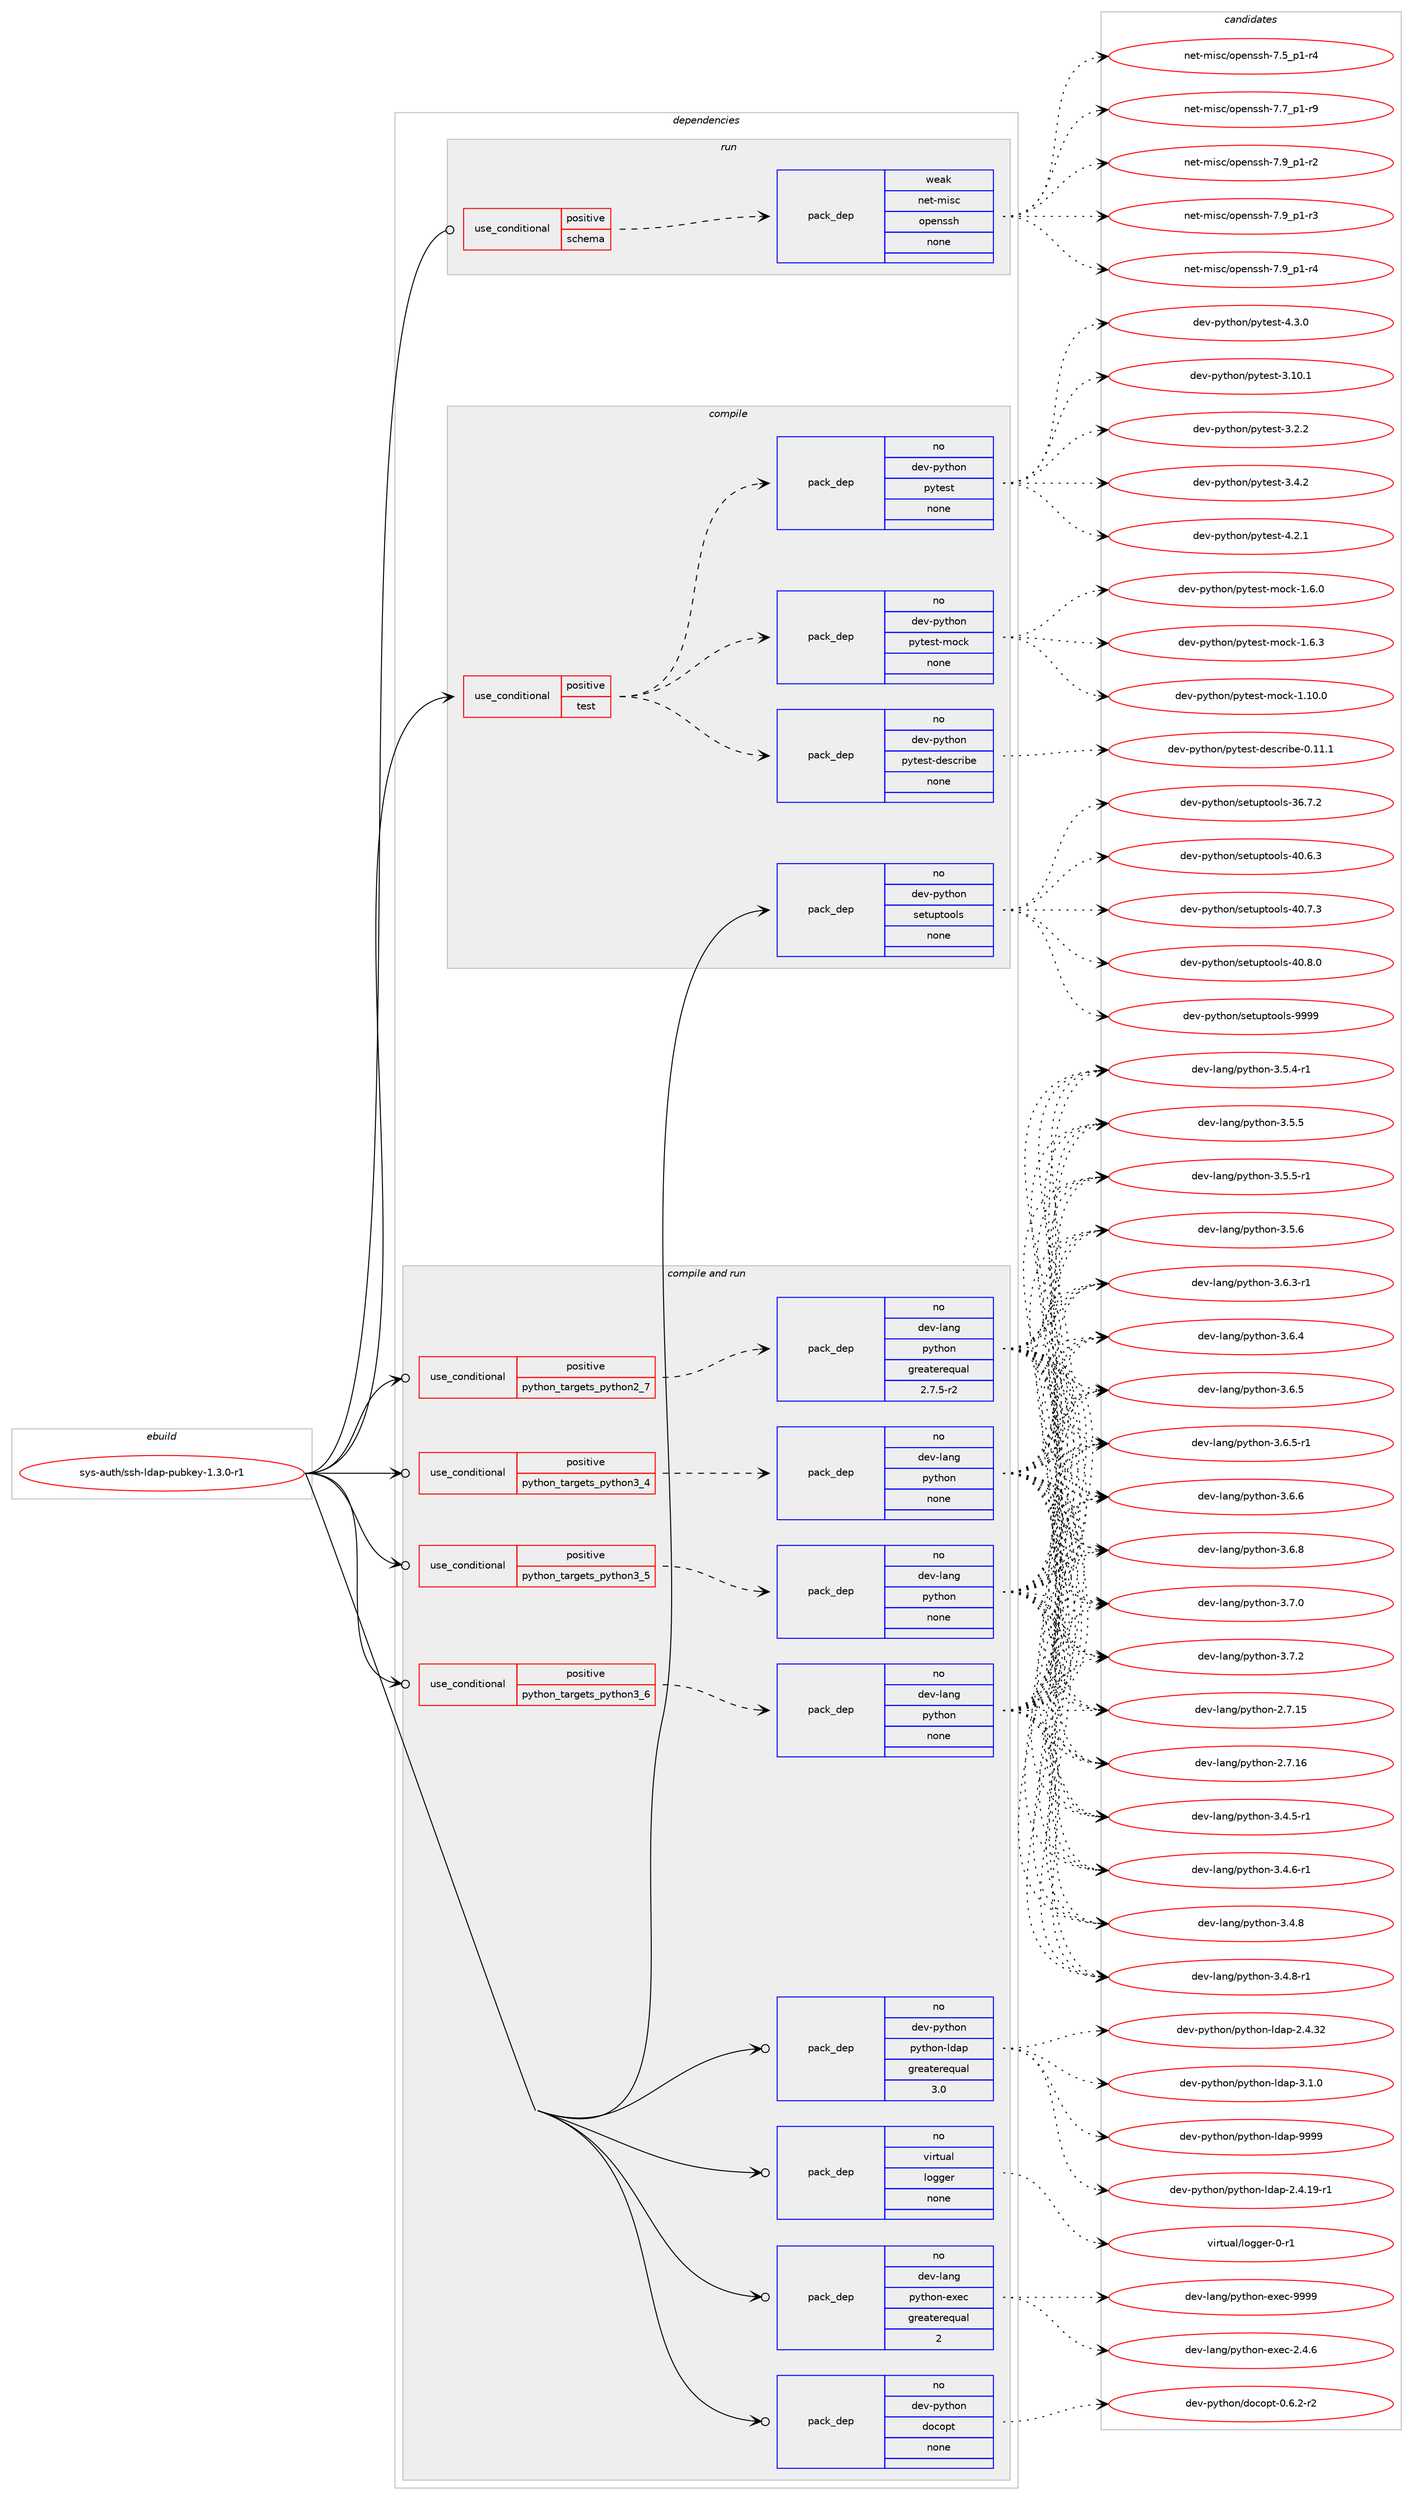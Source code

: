 digraph prolog {

# *************
# Graph options
# *************

newrank=true;
concentrate=true;
compound=true;
graph [rankdir=LR,fontname=Helvetica,fontsize=10,ranksep=1.5];#, ranksep=2.5, nodesep=0.2];
edge  [arrowhead=vee];
node  [fontname=Helvetica,fontsize=10];

# **********
# The ebuild
# **********

subgraph cluster_leftcol {
color=gray;
rank=same;
label=<<i>ebuild</i>>;
id [label="sys-auth/ssh-ldap-pubkey-1.3.0-r1", color=red, width=4, href="../sys-auth/ssh-ldap-pubkey-1.3.0-r1.svg"];
}

# ****************
# The dependencies
# ****************

subgraph cluster_midcol {
color=gray;
label=<<i>dependencies</i>>;
subgraph cluster_compile {
fillcolor="#eeeeee";
style=filled;
label=<<i>compile</i>>;
subgraph cond457834 {
dependency1717809 [label=<<TABLE BORDER="0" CELLBORDER="1" CELLSPACING="0" CELLPADDING="4"><TR><TD ROWSPAN="3" CELLPADDING="10">use_conditional</TD></TR><TR><TD>positive</TD></TR><TR><TD>test</TD></TR></TABLE>>, shape=none, color=red];
subgraph pack1231845 {
dependency1717810 [label=<<TABLE BORDER="0" CELLBORDER="1" CELLSPACING="0" CELLPADDING="4" WIDTH="220"><TR><TD ROWSPAN="6" CELLPADDING="30">pack_dep</TD></TR><TR><TD WIDTH="110">no</TD></TR><TR><TD>dev-python</TD></TR><TR><TD>pytest</TD></TR><TR><TD>none</TD></TR><TR><TD></TD></TR></TABLE>>, shape=none, color=blue];
}
dependency1717809:e -> dependency1717810:w [weight=20,style="dashed",arrowhead="vee"];
subgraph pack1231846 {
dependency1717811 [label=<<TABLE BORDER="0" CELLBORDER="1" CELLSPACING="0" CELLPADDING="4" WIDTH="220"><TR><TD ROWSPAN="6" CELLPADDING="30">pack_dep</TD></TR><TR><TD WIDTH="110">no</TD></TR><TR><TD>dev-python</TD></TR><TR><TD>pytest-describe</TD></TR><TR><TD>none</TD></TR><TR><TD></TD></TR></TABLE>>, shape=none, color=blue];
}
dependency1717809:e -> dependency1717811:w [weight=20,style="dashed",arrowhead="vee"];
subgraph pack1231847 {
dependency1717812 [label=<<TABLE BORDER="0" CELLBORDER="1" CELLSPACING="0" CELLPADDING="4" WIDTH="220"><TR><TD ROWSPAN="6" CELLPADDING="30">pack_dep</TD></TR><TR><TD WIDTH="110">no</TD></TR><TR><TD>dev-python</TD></TR><TR><TD>pytest-mock</TD></TR><TR><TD>none</TD></TR><TR><TD></TD></TR></TABLE>>, shape=none, color=blue];
}
dependency1717809:e -> dependency1717812:w [weight=20,style="dashed",arrowhead="vee"];
}
id:e -> dependency1717809:w [weight=20,style="solid",arrowhead="vee"];
subgraph pack1231848 {
dependency1717813 [label=<<TABLE BORDER="0" CELLBORDER="1" CELLSPACING="0" CELLPADDING="4" WIDTH="220"><TR><TD ROWSPAN="6" CELLPADDING="30">pack_dep</TD></TR><TR><TD WIDTH="110">no</TD></TR><TR><TD>dev-python</TD></TR><TR><TD>setuptools</TD></TR><TR><TD>none</TD></TR><TR><TD></TD></TR></TABLE>>, shape=none, color=blue];
}
id:e -> dependency1717813:w [weight=20,style="solid",arrowhead="vee"];
}
subgraph cluster_compileandrun {
fillcolor="#eeeeee";
style=filled;
label=<<i>compile and run</i>>;
subgraph cond457835 {
dependency1717814 [label=<<TABLE BORDER="0" CELLBORDER="1" CELLSPACING="0" CELLPADDING="4"><TR><TD ROWSPAN="3" CELLPADDING="10">use_conditional</TD></TR><TR><TD>positive</TD></TR><TR><TD>python_targets_python2_7</TD></TR></TABLE>>, shape=none, color=red];
subgraph pack1231849 {
dependency1717815 [label=<<TABLE BORDER="0" CELLBORDER="1" CELLSPACING="0" CELLPADDING="4" WIDTH="220"><TR><TD ROWSPAN="6" CELLPADDING="30">pack_dep</TD></TR><TR><TD WIDTH="110">no</TD></TR><TR><TD>dev-lang</TD></TR><TR><TD>python</TD></TR><TR><TD>greaterequal</TD></TR><TR><TD>2.7.5-r2</TD></TR></TABLE>>, shape=none, color=blue];
}
dependency1717814:e -> dependency1717815:w [weight=20,style="dashed",arrowhead="vee"];
}
id:e -> dependency1717814:w [weight=20,style="solid",arrowhead="odotvee"];
subgraph cond457836 {
dependency1717816 [label=<<TABLE BORDER="0" CELLBORDER="1" CELLSPACING="0" CELLPADDING="4"><TR><TD ROWSPAN="3" CELLPADDING="10">use_conditional</TD></TR><TR><TD>positive</TD></TR><TR><TD>python_targets_python3_4</TD></TR></TABLE>>, shape=none, color=red];
subgraph pack1231850 {
dependency1717817 [label=<<TABLE BORDER="0" CELLBORDER="1" CELLSPACING="0" CELLPADDING="4" WIDTH="220"><TR><TD ROWSPAN="6" CELLPADDING="30">pack_dep</TD></TR><TR><TD WIDTH="110">no</TD></TR><TR><TD>dev-lang</TD></TR><TR><TD>python</TD></TR><TR><TD>none</TD></TR><TR><TD></TD></TR></TABLE>>, shape=none, color=blue];
}
dependency1717816:e -> dependency1717817:w [weight=20,style="dashed",arrowhead="vee"];
}
id:e -> dependency1717816:w [weight=20,style="solid",arrowhead="odotvee"];
subgraph cond457837 {
dependency1717818 [label=<<TABLE BORDER="0" CELLBORDER="1" CELLSPACING="0" CELLPADDING="4"><TR><TD ROWSPAN="3" CELLPADDING="10">use_conditional</TD></TR><TR><TD>positive</TD></TR><TR><TD>python_targets_python3_5</TD></TR></TABLE>>, shape=none, color=red];
subgraph pack1231851 {
dependency1717819 [label=<<TABLE BORDER="0" CELLBORDER="1" CELLSPACING="0" CELLPADDING="4" WIDTH="220"><TR><TD ROWSPAN="6" CELLPADDING="30">pack_dep</TD></TR><TR><TD WIDTH="110">no</TD></TR><TR><TD>dev-lang</TD></TR><TR><TD>python</TD></TR><TR><TD>none</TD></TR><TR><TD></TD></TR></TABLE>>, shape=none, color=blue];
}
dependency1717818:e -> dependency1717819:w [weight=20,style="dashed",arrowhead="vee"];
}
id:e -> dependency1717818:w [weight=20,style="solid",arrowhead="odotvee"];
subgraph cond457838 {
dependency1717820 [label=<<TABLE BORDER="0" CELLBORDER="1" CELLSPACING="0" CELLPADDING="4"><TR><TD ROWSPAN="3" CELLPADDING="10">use_conditional</TD></TR><TR><TD>positive</TD></TR><TR><TD>python_targets_python3_6</TD></TR></TABLE>>, shape=none, color=red];
subgraph pack1231852 {
dependency1717821 [label=<<TABLE BORDER="0" CELLBORDER="1" CELLSPACING="0" CELLPADDING="4" WIDTH="220"><TR><TD ROWSPAN="6" CELLPADDING="30">pack_dep</TD></TR><TR><TD WIDTH="110">no</TD></TR><TR><TD>dev-lang</TD></TR><TR><TD>python</TD></TR><TR><TD>none</TD></TR><TR><TD></TD></TR></TABLE>>, shape=none, color=blue];
}
dependency1717820:e -> dependency1717821:w [weight=20,style="dashed",arrowhead="vee"];
}
id:e -> dependency1717820:w [weight=20,style="solid",arrowhead="odotvee"];
subgraph pack1231853 {
dependency1717822 [label=<<TABLE BORDER="0" CELLBORDER="1" CELLSPACING="0" CELLPADDING="4" WIDTH="220"><TR><TD ROWSPAN="6" CELLPADDING="30">pack_dep</TD></TR><TR><TD WIDTH="110">no</TD></TR><TR><TD>dev-lang</TD></TR><TR><TD>python-exec</TD></TR><TR><TD>greaterequal</TD></TR><TR><TD>2</TD></TR></TABLE>>, shape=none, color=blue];
}
id:e -> dependency1717822:w [weight=20,style="solid",arrowhead="odotvee"];
subgraph pack1231854 {
dependency1717823 [label=<<TABLE BORDER="0" CELLBORDER="1" CELLSPACING="0" CELLPADDING="4" WIDTH="220"><TR><TD ROWSPAN="6" CELLPADDING="30">pack_dep</TD></TR><TR><TD WIDTH="110">no</TD></TR><TR><TD>dev-python</TD></TR><TR><TD>docopt</TD></TR><TR><TD>none</TD></TR><TR><TD></TD></TR></TABLE>>, shape=none, color=blue];
}
id:e -> dependency1717823:w [weight=20,style="solid",arrowhead="odotvee"];
subgraph pack1231855 {
dependency1717824 [label=<<TABLE BORDER="0" CELLBORDER="1" CELLSPACING="0" CELLPADDING="4" WIDTH="220"><TR><TD ROWSPAN="6" CELLPADDING="30">pack_dep</TD></TR><TR><TD WIDTH="110">no</TD></TR><TR><TD>dev-python</TD></TR><TR><TD>python-ldap</TD></TR><TR><TD>greaterequal</TD></TR><TR><TD>3.0</TD></TR></TABLE>>, shape=none, color=blue];
}
id:e -> dependency1717824:w [weight=20,style="solid",arrowhead="odotvee"];
subgraph pack1231856 {
dependency1717825 [label=<<TABLE BORDER="0" CELLBORDER="1" CELLSPACING="0" CELLPADDING="4" WIDTH="220"><TR><TD ROWSPAN="6" CELLPADDING="30">pack_dep</TD></TR><TR><TD WIDTH="110">no</TD></TR><TR><TD>virtual</TD></TR><TR><TD>logger</TD></TR><TR><TD>none</TD></TR><TR><TD></TD></TR></TABLE>>, shape=none, color=blue];
}
id:e -> dependency1717825:w [weight=20,style="solid",arrowhead="odotvee"];
}
subgraph cluster_run {
fillcolor="#eeeeee";
style=filled;
label=<<i>run</i>>;
subgraph cond457839 {
dependency1717826 [label=<<TABLE BORDER="0" CELLBORDER="1" CELLSPACING="0" CELLPADDING="4"><TR><TD ROWSPAN="3" CELLPADDING="10">use_conditional</TD></TR><TR><TD>positive</TD></TR><TR><TD>schema</TD></TR></TABLE>>, shape=none, color=red];
subgraph pack1231857 {
dependency1717827 [label=<<TABLE BORDER="0" CELLBORDER="1" CELLSPACING="0" CELLPADDING="4" WIDTH="220"><TR><TD ROWSPAN="6" CELLPADDING="30">pack_dep</TD></TR><TR><TD WIDTH="110">weak</TD></TR><TR><TD>net-misc</TD></TR><TR><TD>openssh</TD></TR><TR><TD>none</TD></TR><TR><TD></TD></TR></TABLE>>, shape=none, color=blue];
}
dependency1717826:e -> dependency1717827:w [weight=20,style="dashed",arrowhead="vee"];
}
id:e -> dependency1717826:w [weight=20,style="solid",arrowhead="odot"];
}
}

# **************
# The candidates
# **************

subgraph cluster_choices {
rank=same;
color=gray;
label=<<i>candidates</i>>;

subgraph choice1231845 {
color=black;
nodesep=1;
choice100101118451121211161041111104711212111610111511645514649484649 [label="dev-python/pytest-3.10.1", color=red, width=4,href="../dev-python/pytest-3.10.1.svg"];
choice1001011184511212111610411111047112121116101115116455146504650 [label="dev-python/pytest-3.2.2", color=red, width=4,href="../dev-python/pytest-3.2.2.svg"];
choice1001011184511212111610411111047112121116101115116455146524650 [label="dev-python/pytest-3.4.2", color=red, width=4,href="../dev-python/pytest-3.4.2.svg"];
choice1001011184511212111610411111047112121116101115116455246504649 [label="dev-python/pytest-4.2.1", color=red, width=4,href="../dev-python/pytest-4.2.1.svg"];
choice1001011184511212111610411111047112121116101115116455246514648 [label="dev-python/pytest-4.3.0", color=red, width=4,href="../dev-python/pytest-4.3.0.svg"];
dependency1717810:e -> choice100101118451121211161041111104711212111610111511645514649484649:w [style=dotted,weight="100"];
dependency1717810:e -> choice1001011184511212111610411111047112121116101115116455146504650:w [style=dotted,weight="100"];
dependency1717810:e -> choice1001011184511212111610411111047112121116101115116455146524650:w [style=dotted,weight="100"];
dependency1717810:e -> choice1001011184511212111610411111047112121116101115116455246504649:w [style=dotted,weight="100"];
dependency1717810:e -> choice1001011184511212111610411111047112121116101115116455246514648:w [style=dotted,weight="100"];
}
subgraph choice1231846 {
color=black;
nodesep=1;
choice100101118451121211161041111104711212111610111511645100101115991141059810145484649494649 [label="dev-python/pytest-describe-0.11.1", color=red, width=4,href="../dev-python/pytest-describe-0.11.1.svg"];
dependency1717811:e -> choice100101118451121211161041111104711212111610111511645100101115991141059810145484649494649:w [style=dotted,weight="100"];
}
subgraph choice1231847 {
color=black;
nodesep=1;
choice1001011184511212111610411111047112121116101115116451091119910745494649484648 [label="dev-python/pytest-mock-1.10.0", color=red, width=4,href="../dev-python/pytest-mock-1.10.0.svg"];
choice10010111845112121116104111110471121211161011151164510911199107454946544648 [label="dev-python/pytest-mock-1.6.0", color=red, width=4,href="../dev-python/pytest-mock-1.6.0.svg"];
choice10010111845112121116104111110471121211161011151164510911199107454946544651 [label="dev-python/pytest-mock-1.6.3", color=red, width=4,href="../dev-python/pytest-mock-1.6.3.svg"];
dependency1717812:e -> choice1001011184511212111610411111047112121116101115116451091119910745494649484648:w [style=dotted,weight="100"];
dependency1717812:e -> choice10010111845112121116104111110471121211161011151164510911199107454946544648:w [style=dotted,weight="100"];
dependency1717812:e -> choice10010111845112121116104111110471121211161011151164510911199107454946544651:w [style=dotted,weight="100"];
}
subgraph choice1231848 {
color=black;
nodesep=1;
choice100101118451121211161041111104711510111611711211611111110811545515446554650 [label="dev-python/setuptools-36.7.2", color=red, width=4,href="../dev-python/setuptools-36.7.2.svg"];
choice100101118451121211161041111104711510111611711211611111110811545524846544651 [label="dev-python/setuptools-40.6.3", color=red, width=4,href="../dev-python/setuptools-40.6.3.svg"];
choice100101118451121211161041111104711510111611711211611111110811545524846554651 [label="dev-python/setuptools-40.7.3", color=red, width=4,href="../dev-python/setuptools-40.7.3.svg"];
choice100101118451121211161041111104711510111611711211611111110811545524846564648 [label="dev-python/setuptools-40.8.0", color=red, width=4,href="../dev-python/setuptools-40.8.0.svg"];
choice10010111845112121116104111110471151011161171121161111111081154557575757 [label="dev-python/setuptools-9999", color=red, width=4,href="../dev-python/setuptools-9999.svg"];
dependency1717813:e -> choice100101118451121211161041111104711510111611711211611111110811545515446554650:w [style=dotted,weight="100"];
dependency1717813:e -> choice100101118451121211161041111104711510111611711211611111110811545524846544651:w [style=dotted,weight="100"];
dependency1717813:e -> choice100101118451121211161041111104711510111611711211611111110811545524846554651:w [style=dotted,weight="100"];
dependency1717813:e -> choice100101118451121211161041111104711510111611711211611111110811545524846564648:w [style=dotted,weight="100"];
dependency1717813:e -> choice10010111845112121116104111110471151011161171121161111111081154557575757:w [style=dotted,weight="100"];
}
subgraph choice1231849 {
color=black;
nodesep=1;
choice10010111845108971101034711212111610411111045504655464953 [label="dev-lang/python-2.7.15", color=red, width=4,href="../dev-lang/python-2.7.15.svg"];
choice10010111845108971101034711212111610411111045504655464954 [label="dev-lang/python-2.7.16", color=red, width=4,href="../dev-lang/python-2.7.16.svg"];
choice1001011184510897110103471121211161041111104551465246534511449 [label="dev-lang/python-3.4.5-r1", color=red, width=4,href="../dev-lang/python-3.4.5-r1.svg"];
choice1001011184510897110103471121211161041111104551465246544511449 [label="dev-lang/python-3.4.6-r1", color=red, width=4,href="../dev-lang/python-3.4.6-r1.svg"];
choice100101118451089711010347112121116104111110455146524656 [label="dev-lang/python-3.4.8", color=red, width=4,href="../dev-lang/python-3.4.8.svg"];
choice1001011184510897110103471121211161041111104551465246564511449 [label="dev-lang/python-3.4.8-r1", color=red, width=4,href="../dev-lang/python-3.4.8-r1.svg"];
choice1001011184510897110103471121211161041111104551465346524511449 [label="dev-lang/python-3.5.4-r1", color=red, width=4,href="../dev-lang/python-3.5.4-r1.svg"];
choice100101118451089711010347112121116104111110455146534653 [label="dev-lang/python-3.5.5", color=red, width=4,href="../dev-lang/python-3.5.5.svg"];
choice1001011184510897110103471121211161041111104551465346534511449 [label="dev-lang/python-3.5.5-r1", color=red, width=4,href="../dev-lang/python-3.5.5-r1.svg"];
choice100101118451089711010347112121116104111110455146534654 [label="dev-lang/python-3.5.6", color=red, width=4,href="../dev-lang/python-3.5.6.svg"];
choice1001011184510897110103471121211161041111104551465446514511449 [label="dev-lang/python-3.6.3-r1", color=red, width=4,href="../dev-lang/python-3.6.3-r1.svg"];
choice100101118451089711010347112121116104111110455146544652 [label="dev-lang/python-3.6.4", color=red, width=4,href="../dev-lang/python-3.6.4.svg"];
choice100101118451089711010347112121116104111110455146544653 [label="dev-lang/python-3.6.5", color=red, width=4,href="../dev-lang/python-3.6.5.svg"];
choice1001011184510897110103471121211161041111104551465446534511449 [label="dev-lang/python-3.6.5-r1", color=red, width=4,href="../dev-lang/python-3.6.5-r1.svg"];
choice100101118451089711010347112121116104111110455146544654 [label="dev-lang/python-3.6.6", color=red, width=4,href="../dev-lang/python-3.6.6.svg"];
choice100101118451089711010347112121116104111110455146544656 [label="dev-lang/python-3.6.8", color=red, width=4,href="../dev-lang/python-3.6.8.svg"];
choice100101118451089711010347112121116104111110455146554648 [label="dev-lang/python-3.7.0", color=red, width=4,href="../dev-lang/python-3.7.0.svg"];
choice100101118451089711010347112121116104111110455146554650 [label="dev-lang/python-3.7.2", color=red, width=4,href="../dev-lang/python-3.7.2.svg"];
dependency1717815:e -> choice10010111845108971101034711212111610411111045504655464953:w [style=dotted,weight="100"];
dependency1717815:e -> choice10010111845108971101034711212111610411111045504655464954:w [style=dotted,weight="100"];
dependency1717815:e -> choice1001011184510897110103471121211161041111104551465246534511449:w [style=dotted,weight="100"];
dependency1717815:e -> choice1001011184510897110103471121211161041111104551465246544511449:w [style=dotted,weight="100"];
dependency1717815:e -> choice100101118451089711010347112121116104111110455146524656:w [style=dotted,weight="100"];
dependency1717815:e -> choice1001011184510897110103471121211161041111104551465246564511449:w [style=dotted,weight="100"];
dependency1717815:e -> choice1001011184510897110103471121211161041111104551465346524511449:w [style=dotted,weight="100"];
dependency1717815:e -> choice100101118451089711010347112121116104111110455146534653:w [style=dotted,weight="100"];
dependency1717815:e -> choice1001011184510897110103471121211161041111104551465346534511449:w [style=dotted,weight="100"];
dependency1717815:e -> choice100101118451089711010347112121116104111110455146534654:w [style=dotted,weight="100"];
dependency1717815:e -> choice1001011184510897110103471121211161041111104551465446514511449:w [style=dotted,weight="100"];
dependency1717815:e -> choice100101118451089711010347112121116104111110455146544652:w [style=dotted,weight="100"];
dependency1717815:e -> choice100101118451089711010347112121116104111110455146544653:w [style=dotted,weight="100"];
dependency1717815:e -> choice1001011184510897110103471121211161041111104551465446534511449:w [style=dotted,weight="100"];
dependency1717815:e -> choice100101118451089711010347112121116104111110455146544654:w [style=dotted,weight="100"];
dependency1717815:e -> choice100101118451089711010347112121116104111110455146544656:w [style=dotted,weight="100"];
dependency1717815:e -> choice100101118451089711010347112121116104111110455146554648:w [style=dotted,weight="100"];
dependency1717815:e -> choice100101118451089711010347112121116104111110455146554650:w [style=dotted,weight="100"];
}
subgraph choice1231850 {
color=black;
nodesep=1;
choice10010111845108971101034711212111610411111045504655464953 [label="dev-lang/python-2.7.15", color=red, width=4,href="../dev-lang/python-2.7.15.svg"];
choice10010111845108971101034711212111610411111045504655464954 [label="dev-lang/python-2.7.16", color=red, width=4,href="../dev-lang/python-2.7.16.svg"];
choice1001011184510897110103471121211161041111104551465246534511449 [label="dev-lang/python-3.4.5-r1", color=red, width=4,href="../dev-lang/python-3.4.5-r1.svg"];
choice1001011184510897110103471121211161041111104551465246544511449 [label="dev-lang/python-3.4.6-r1", color=red, width=4,href="../dev-lang/python-3.4.6-r1.svg"];
choice100101118451089711010347112121116104111110455146524656 [label="dev-lang/python-3.4.8", color=red, width=4,href="../dev-lang/python-3.4.8.svg"];
choice1001011184510897110103471121211161041111104551465246564511449 [label="dev-lang/python-3.4.8-r1", color=red, width=4,href="../dev-lang/python-3.4.8-r1.svg"];
choice1001011184510897110103471121211161041111104551465346524511449 [label="dev-lang/python-3.5.4-r1", color=red, width=4,href="../dev-lang/python-3.5.4-r1.svg"];
choice100101118451089711010347112121116104111110455146534653 [label="dev-lang/python-3.5.5", color=red, width=4,href="../dev-lang/python-3.5.5.svg"];
choice1001011184510897110103471121211161041111104551465346534511449 [label="dev-lang/python-3.5.5-r1", color=red, width=4,href="../dev-lang/python-3.5.5-r1.svg"];
choice100101118451089711010347112121116104111110455146534654 [label="dev-lang/python-3.5.6", color=red, width=4,href="../dev-lang/python-3.5.6.svg"];
choice1001011184510897110103471121211161041111104551465446514511449 [label="dev-lang/python-3.6.3-r1", color=red, width=4,href="../dev-lang/python-3.6.3-r1.svg"];
choice100101118451089711010347112121116104111110455146544652 [label="dev-lang/python-3.6.4", color=red, width=4,href="../dev-lang/python-3.6.4.svg"];
choice100101118451089711010347112121116104111110455146544653 [label="dev-lang/python-3.6.5", color=red, width=4,href="../dev-lang/python-3.6.5.svg"];
choice1001011184510897110103471121211161041111104551465446534511449 [label="dev-lang/python-3.6.5-r1", color=red, width=4,href="../dev-lang/python-3.6.5-r1.svg"];
choice100101118451089711010347112121116104111110455146544654 [label="dev-lang/python-3.6.6", color=red, width=4,href="../dev-lang/python-3.6.6.svg"];
choice100101118451089711010347112121116104111110455146544656 [label="dev-lang/python-3.6.8", color=red, width=4,href="../dev-lang/python-3.6.8.svg"];
choice100101118451089711010347112121116104111110455146554648 [label="dev-lang/python-3.7.0", color=red, width=4,href="../dev-lang/python-3.7.0.svg"];
choice100101118451089711010347112121116104111110455146554650 [label="dev-lang/python-3.7.2", color=red, width=4,href="../dev-lang/python-3.7.2.svg"];
dependency1717817:e -> choice10010111845108971101034711212111610411111045504655464953:w [style=dotted,weight="100"];
dependency1717817:e -> choice10010111845108971101034711212111610411111045504655464954:w [style=dotted,weight="100"];
dependency1717817:e -> choice1001011184510897110103471121211161041111104551465246534511449:w [style=dotted,weight="100"];
dependency1717817:e -> choice1001011184510897110103471121211161041111104551465246544511449:w [style=dotted,weight="100"];
dependency1717817:e -> choice100101118451089711010347112121116104111110455146524656:w [style=dotted,weight="100"];
dependency1717817:e -> choice1001011184510897110103471121211161041111104551465246564511449:w [style=dotted,weight="100"];
dependency1717817:e -> choice1001011184510897110103471121211161041111104551465346524511449:w [style=dotted,weight="100"];
dependency1717817:e -> choice100101118451089711010347112121116104111110455146534653:w [style=dotted,weight="100"];
dependency1717817:e -> choice1001011184510897110103471121211161041111104551465346534511449:w [style=dotted,weight="100"];
dependency1717817:e -> choice100101118451089711010347112121116104111110455146534654:w [style=dotted,weight="100"];
dependency1717817:e -> choice1001011184510897110103471121211161041111104551465446514511449:w [style=dotted,weight="100"];
dependency1717817:e -> choice100101118451089711010347112121116104111110455146544652:w [style=dotted,weight="100"];
dependency1717817:e -> choice100101118451089711010347112121116104111110455146544653:w [style=dotted,weight="100"];
dependency1717817:e -> choice1001011184510897110103471121211161041111104551465446534511449:w [style=dotted,weight="100"];
dependency1717817:e -> choice100101118451089711010347112121116104111110455146544654:w [style=dotted,weight="100"];
dependency1717817:e -> choice100101118451089711010347112121116104111110455146544656:w [style=dotted,weight="100"];
dependency1717817:e -> choice100101118451089711010347112121116104111110455146554648:w [style=dotted,weight="100"];
dependency1717817:e -> choice100101118451089711010347112121116104111110455146554650:w [style=dotted,weight="100"];
}
subgraph choice1231851 {
color=black;
nodesep=1;
choice10010111845108971101034711212111610411111045504655464953 [label="dev-lang/python-2.7.15", color=red, width=4,href="../dev-lang/python-2.7.15.svg"];
choice10010111845108971101034711212111610411111045504655464954 [label="dev-lang/python-2.7.16", color=red, width=4,href="../dev-lang/python-2.7.16.svg"];
choice1001011184510897110103471121211161041111104551465246534511449 [label="dev-lang/python-3.4.5-r1", color=red, width=4,href="../dev-lang/python-3.4.5-r1.svg"];
choice1001011184510897110103471121211161041111104551465246544511449 [label="dev-lang/python-3.4.6-r1", color=red, width=4,href="../dev-lang/python-3.4.6-r1.svg"];
choice100101118451089711010347112121116104111110455146524656 [label="dev-lang/python-3.4.8", color=red, width=4,href="../dev-lang/python-3.4.8.svg"];
choice1001011184510897110103471121211161041111104551465246564511449 [label="dev-lang/python-3.4.8-r1", color=red, width=4,href="../dev-lang/python-3.4.8-r1.svg"];
choice1001011184510897110103471121211161041111104551465346524511449 [label="dev-lang/python-3.5.4-r1", color=red, width=4,href="../dev-lang/python-3.5.4-r1.svg"];
choice100101118451089711010347112121116104111110455146534653 [label="dev-lang/python-3.5.5", color=red, width=4,href="../dev-lang/python-3.5.5.svg"];
choice1001011184510897110103471121211161041111104551465346534511449 [label="dev-lang/python-3.5.5-r1", color=red, width=4,href="../dev-lang/python-3.5.5-r1.svg"];
choice100101118451089711010347112121116104111110455146534654 [label="dev-lang/python-3.5.6", color=red, width=4,href="../dev-lang/python-3.5.6.svg"];
choice1001011184510897110103471121211161041111104551465446514511449 [label="dev-lang/python-3.6.3-r1", color=red, width=4,href="../dev-lang/python-3.6.3-r1.svg"];
choice100101118451089711010347112121116104111110455146544652 [label="dev-lang/python-3.6.4", color=red, width=4,href="../dev-lang/python-3.6.4.svg"];
choice100101118451089711010347112121116104111110455146544653 [label="dev-lang/python-3.6.5", color=red, width=4,href="../dev-lang/python-3.6.5.svg"];
choice1001011184510897110103471121211161041111104551465446534511449 [label="dev-lang/python-3.6.5-r1", color=red, width=4,href="../dev-lang/python-3.6.5-r1.svg"];
choice100101118451089711010347112121116104111110455146544654 [label="dev-lang/python-3.6.6", color=red, width=4,href="../dev-lang/python-3.6.6.svg"];
choice100101118451089711010347112121116104111110455146544656 [label="dev-lang/python-3.6.8", color=red, width=4,href="../dev-lang/python-3.6.8.svg"];
choice100101118451089711010347112121116104111110455146554648 [label="dev-lang/python-3.7.0", color=red, width=4,href="../dev-lang/python-3.7.0.svg"];
choice100101118451089711010347112121116104111110455146554650 [label="dev-lang/python-3.7.2", color=red, width=4,href="../dev-lang/python-3.7.2.svg"];
dependency1717819:e -> choice10010111845108971101034711212111610411111045504655464953:w [style=dotted,weight="100"];
dependency1717819:e -> choice10010111845108971101034711212111610411111045504655464954:w [style=dotted,weight="100"];
dependency1717819:e -> choice1001011184510897110103471121211161041111104551465246534511449:w [style=dotted,weight="100"];
dependency1717819:e -> choice1001011184510897110103471121211161041111104551465246544511449:w [style=dotted,weight="100"];
dependency1717819:e -> choice100101118451089711010347112121116104111110455146524656:w [style=dotted,weight="100"];
dependency1717819:e -> choice1001011184510897110103471121211161041111104551465246564511449:w [style=dotted,weight="100"];
dependency1717819:e -> choice1001011184510897110103471121211161041111104551465346524511449:w [style=dotted,weight="100"];
dependency1717819:e -> choice100101118451089711010347112121116104111110455146534653:w [style=dotted,weight="100"];
dependency1717819:e -> choice1001011184510897110103471121211161041111104551465346534511449:w [style=dotted,weight="100"];
dependency1717819:e -> choice100101118451089711010347112121116104111110455146534654:w [style=dotted,weight="100"];
dependency1717819:e -> choice1001011184510897110103471121211161041111104551465446514511449:w [style=dotted,weight="100"];
dependency1717819:e -> choice100101118451089711010347112121116104111110455146544652:w [style=dotted,weight="100"];
dependency1717819:e -> choice100101118451089711010347112121116104111110455146544653:w [style=dotted,weight="100"];
dependency1717819:e -> choice1001011184510897110103471121211161041111104551465446534511449:w [style=dotted,weight="100"];
dependency1717819:e -> choice100101118451089711010347112121116104111110455146544654:w [style=dotted,weight="100"];
dependency1717819:e -> choice100101118451089711010347112121116104111110455146544656:w [style=dotted,weight="100"];
dependency1717819:e -> choice100101118451089711010347112121116104111110455146554648:w [style=dotted,weight="100"];
dependency1717819:e -> choice100101118451089711010347112121116104111110455146554650:w [style=dotted,weight="100"];
}
subgraph choice1231852 {
color=black;
nodesep=1;
choice10010111845108971101034711212111610411111045504655464953 [label="dev-lang/python-2.7.15", color=red, width=4,href="../dev-lang/python-2.7.15.svg"];
choice10010111845108971101034711212111610411111045504655464954 [label="dev-lang/python-2.7.16", color=red, width=4,href="../dev-lang/python-2.7.16.svg"];
choice1001011184510897110103471121211161041111104551465246534511449 [label="dev-lang/python-3.4.5-r1", color=red, width=4,href="../dev-lang/python-3.4.5-r1.svg"];
choice1001011184510897110103471121211161041111104551465246544511449 [label="dev-lang/python-3.4.6-r1", color=red, width=4,href="../dev-lang/python-3.4.6-r1.svg"];
choice100101118451089711010347112121116104111110455146524656 [label="dev-lang/python-3.4.8", color=red, width=4,href="../dev-lang/python-3.4.8.svg"];
choice1001011184510897110103471121211161041111104551465246564511449 [label="dev-lang/python-3.4.8-r1", color=red, width=4,href="../dev-lang/python-3.4.8-r1.svg"];
choice1001011184510897110103471121211161041111104551465346524511449 [label="dev-lang/python-3.5.4-r1", color=red, width=4,href="../dev-lang/python-3.5.4-r1.svg"];
choice100101118451089711010347112121116104111110455146534653 [label="dev-lang/python-3.5.5", color=red, width=4,href="../dev-lang/python-3.5.5.svg"];
choice1001011184510897110103471121211161041111104551465346534511449 [label="dev-lang/python-3.5.5-r1", color=red, width=4,href="../dev-lang/python-3.5.5-r1.svg"];
choice100101118451089711010347112121116104111110455146534654 [label="dev-lang/python-3.5.6", color=red, width=4,href="../dev-lang/python-3.5.6.svg"];
choice1001011184510897110103471121211161041111104551465446514511449 [label="dev-lang/python-3.6.3-r1", color=red, width=4,href="../dev-lang/python-3.6.3-r1.svg"];
choice100101118451089711010347112121116104111110455146544652 [label="dev-lang/python-3.6.4", color=red, width=4,href="../dev-lang/python-3.6.4.svg"];
choice100101118451089711010347112121116104111110455146544653 [label="dev-lang/python-3.6.5", color=red, width=4,href="../dev-lang/python-3.6.5.svg"];
choice1001011184510897110103471121211161041111104551465446534511449 [label="dev-lang/python-3.6.5-r1", color=red, width=4,href="../dev-lang/python-3.6.5-r1.svg"];
choice100101118451089711010347112121116104111110455146544654 [label="dev-lang/python-3.6.6", color=red, width=4,href="../dev-lang/python-3.6.6.svg"];
choice100101118451089711010347112121116104111110455146544656 [label="dev-lang/python-3.6.8", color=red, width=4,href="../dev-lang/python-3.6.8.svg"];
choice100101118451089711010347112121116104111110455146554648 [label="dev-lang/python-3.7.0", color=red, width=4,href="../dev-lang/python-3.7.0.svg"];
choice100101118451089711010347112121116104111110455146554650 [label="dev-lang/python-3.7.2", color=red, width=4,href="../dev-lang/python-3.7.2.svg"];
dependency1717821:e -> choice10010111845108971101034711212111610411111045504655464953:w [style=dotted,weight="100"];
dependency1717821:e -> choice10010111845108971101034711212111610411111045504655464954:w [style=dotted,weight="100"];
dependency1717821:e -> choice1001011184510897110103471121211161041111104551465246534511449:w [style=dotted,weight="100"];
dependency1717821:e -> choice1001011184510897110103471121211161041111104551465246544511449:w [style=dotted,weight="100"];
dependency1717821:e -> choice100101118451089711010347112121116104111110455146524656:w [style=dotted,weight="100"];
dependency1717821:e -> choice1001011184510897110103471121211161041111104551465246564511449:w [style=dotted,weight="100"];
dependency1717821:e -> choice1001011184510897110103471121211161041111104551465346524511449:w [style=dotted,weight="100"];
dependency1717821:e -> choice100101118451089711010347112121116104111110455146534653:w [style=dotted,weight="100"];
dependency1717821:e -> choice1001011184510897110103471121211161041111104551465346534511449:w [style=dotted,weight="100"];
dependency1717821:e -> choice100101118451089711010347112121116104111110455146534654:w [style=dotted,weight="100"];
dependency1717821:e -> choice1001011184510897110103471121211161041111104551465446514511449:w [style=dotted,weight="100"];
dependency1717821:e -> choice100101118451089711010347112121116104111110455146544652:w [style=dotted,weight="100"];
dependency1717821:e -> choice100101118451089711010347112121116104111110455146544653:w [style=dotted,weight="100"];
dependency1717821:e -> choice1001011184510897110103471121211161041111104551465446534511449:w [style=dotted,weight="100"];
dependency1717821:e -> choice100101118451089711010347112121116104111110455146544654:w [style=dotted,weight="100"];
dependency1717821:e -> choice100101118451089711010347112121116104111110455146544656:w [style=dotted,weight="100"];
dependency1717821:e -> choice100101118451089711010347112121116104111110455146554648:w [style=dotted,weight="100"];
dependency1717821:e -> choice100101118451089711010347112121116104111110455146554650:w [style=dotted,weight="100"];
}
subgraph choice1231853 {
color=black;
nodesep=1;
choice1001011184510897110103471121211161041111104510112010199455046524654 [label="dev-lang/python-exec-2.4.6", color=red, width=4,href="../dev-lang/python-exec-2.4.6.svg"];
choice10010111845108971101034711212111610411111045101120101994557575757 [label="dev-lang/python-exec-9999", color=red, width=4,href="../dev-lang/python-exec-9999.svg"];
dependency1717822:e -> choice1001011184510897110103471121211161041111104510112010199455046524654:w [style=dotted,weight="100"];
dependency1717822:e -> choice10010111845108971101034711212111610411111045101120101994557575757:w [style=dotted,weight="100"];
}
subgraph choice1231854 {
color=black;
nodesep=1;
choice1001011184511212111610411111047100111991111121164548465446504511450 [label="dev-python/docopt-0.6.2-r2", color=red, width=4,href="../dev-python/docopt-0.6.2-r2.svg"];
dependency1717823:e -> choice1001011184511212111610411111047100111991111121164548465446504511450:w [style=dotted,weight="100"];
}
subgraph choice1231855 {
color=black;
nodesep=1;
choice10010111845112121116104111110471121211161041111104510810097112455046524649574511449 [label="dev-python/python-ldap-2.4.19-r1", color=red, width=4,href="../dev-python/python-ldap-2.4.19-r1.svg"];
choice1001011184511212111610411111047112121116104111110451081009711245504652465150 [label="dev-python/python-ldap-2.4.32", color=red, width=4,href="../dev-python/python-ldap-2.4.32.svg"];
choice10010111845112121116104111110471121211161041111104510810097112455146494648 [label="dev-python/python-ldap-3.1.0", color=red, width=4,href="../dev-python/python-ldap-3.1.0.svg"];
choice100101118451121211161041111104711212111610411111045108100971124557575757 [label="dev-python/python-ldap-9999", color=red, width=4,href="../dev-python/python-ldap-9999.svg"];
dependency1717824:e -> choice10010111845112121116104111110471121211161041111104510810097112455046524649574511449:w [style=dotted,weight="100"];
dependency1717824:e -> choice1001011184511212111610411111047112121116104111110451081009711245504652465150:w [style=dotted,weight="100"];
dependency1717824:e -> choice10010111845112121116104111110471121211161041111104510810097112455146494648:w [style=dotted,weight="100"];
dependency1717824:e -> choice100101118451121211161041111104711212111610411111045108100971124557575757:w [style=dotted,weight="100"];
}
subgraph choice1231856 {
color=black;
nodesep=1;
choice118105114116117971084710811110310310111445484511449 [label="virtual/logger-0-r1", color=red, width=4,href="../virtual/logger-0-r1.svg"];
dependency1717825:e -> choice118105114116117971084710811110310310111445484511449:w [style=dotted,weight="100"];
}
subgraph choice1231857 {
color=black;
nodesep=1;
choice1101011164510910511599471111121011101151151044555465395112494511452 [label="net-misc/openssh-7.5_p1-r4", color=red, width=4,href="../net-misc/openssh-7.5_p1-r4.svg"];
choice1101011164510910511599471111121011101151151044555465595112494511457 [label="net-misc/openssh-7.7_p1-r9", color=red, width=4,href="../net-misc/openssh-7.7_p1-r9.svg"];
choice1101011164510910511599471111121011101151151044555465795112494511450 [label="net-misc/openssh-7.9_p1-r2", color=red, width=4,href="../net-misc/openssh-7.9_p1-r2.svg"];
choice1101011164510910511599471111121011101151151044555465795112494511451 [label="net-misc/openssh-7.9_p1-r3", color=red, width=4,href="../net-misc/openssh-7.9_p1-r3.svg"];
choice1101011164510910511599471111121011101151151044555465795112494511452 [label="net-misc/openssh-7.9_p1-r4", color=red, width=4,href="../net-misc/openssh-7.9_p1-r4.svg"];
dependency1717827:e -> choice1101011164510910511599471111121011101151151044555465395112494511452:w [style=dotted,weight="100"];
dependency1717827:e -> choice1101011164510910511599471111121011101151151044555465595112494511457:w [style=dotted,weight="100"];
dependency1717827:e -> choice1101011164510910511599471111121011101151151044555465795112494511450:w [style=dotted,weight="100"];
dependency1717827:e -> choice1101011164510910511599471111121011101151151044555465795112494511451:w [style=dotted,weight="100"];
dependency1717827:e -> choice1101011164510910511599471111121011101151151044555465795112494511452:w [style=dotted,weight="100"];
}
}

}
